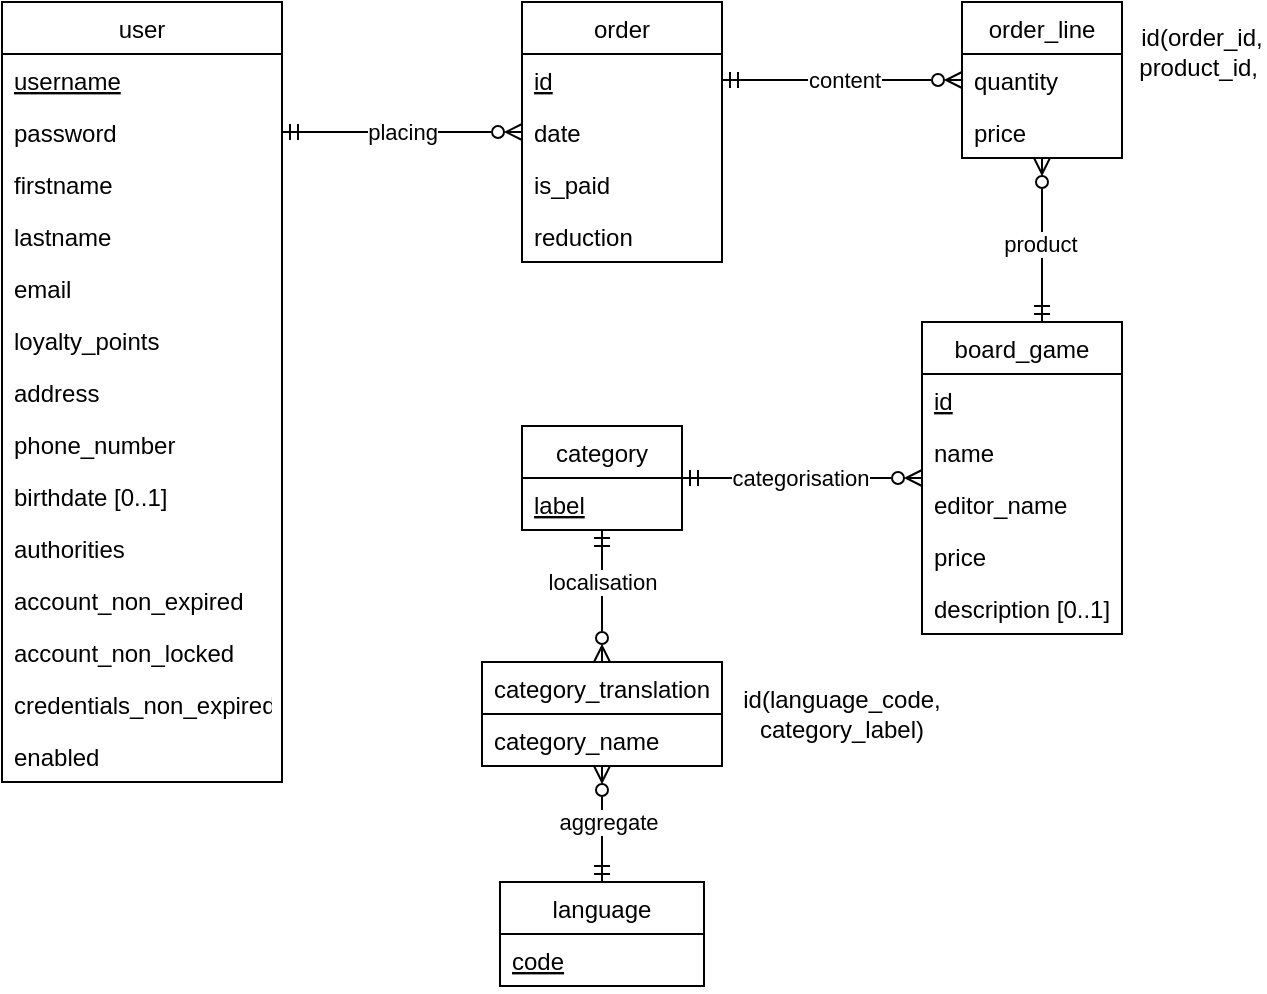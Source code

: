 <mxfile version="20.6.2" type="device"><diagram id="zey_FMIJD6SKHUZVYgNy" name="Page-1"><mxGraphModel dx="460" dy="826" grid="1" gridSize="10" guides="1" tooltips="1" connect="1" arrows="1" fold="1" page="1" pageScale="1" pageWidth="827" pageHeight="1169" math="0" shadow="0"><root><mxCell id="0"/><mxCell id="1" parent="0"/><mxCell id="2W7y8H5k14eIiRkPauuu-1" value="user" style="swimlane;fontStyle=0;childLayout=stackLayout;horizontal=1;startSize=26;fillColor=none;horizontalStack=0;resizeParent=1;resizeParentMax=0;resizeLast=0;collapsible=1;marginBottom=0;" parent="1" vertex="1"><mxGeometry x="40" y="80" width="140" height="390" as="geometry"/></mxCell><mxCell id="JCXwG9GxMHkhqARrKsxi-1" value="username" style="text;strokeColor=none;fillColor=none;align=left;verticalAlign=top;spacingLeft=4;spacingRight=4;overflow=hidden;rotatable=0;points=[[0,0.5],[1,0.5]];portConstraint=eastwest;fontStyle=4" parent="2W7y8H5k14eIiRkPauuu-1" vertex="1"><mxGeometry y="26" width="140" height="26" as="geometry"/></mxCell><mxCell id="2W7y8H5k14eIiRkPauuu-26" value="password" style="text;strokeColor=none;fillColor=none;align=left;verticalAlign=top;spacingLeft=4;spacingRight=4;overflow=hidden;rotatable=0;points=[[0,0.5],[1,0.5]];portConstraint=eastwest;" parent="2W7y8H5k14eIiRkPauuu-1" vertex="1"><mxGeometry y="52" width="140" height="26" as="geometry"/></mxCell><mxCell id="2W7y8H5k14eIiRkPauuu-2" value="firstname" style="text;strokeColor=none;fillColor=none;align=left;verticalAlign=top;spacingLeft=4;spacingRight=4;overflow=hidden;rotatable=0;points=[[0,0.5],[1,0.5]];portConstraint=eastwest;" parent="2W7y8H5k14eIiRkPauuu-1" vertex="1"><mxGeometry y="78" width="140" height="26" as="geometry"/></mxCell><mxCell id="2W7y8H5k14eIiRkPauuu-3" value="lastname" style="text;strokeColor=none;fillColor=none;align=left;verticalAlign=top;spacingLeft=4;spacingRight=4;overflow=hidden;rotatable=0;points=[[0,0.5],[1,0.5]];portConstraint=eastwest;" parent="2W7y8H5k14eIiRkPauuu-1" vertex="1"><mxGeometry y="104" width="140" height="26" as="geometry"/></mxCell><mxCell id="2W7y8H5k14eIiRkPauuu-24" value="email" style="text;strokeColor=none;fillColor=none;align=left;verticalAlign=top;spacingLeft=4;spacingRight=4;overflow=hidden;rotatable=0;points=[[0,0.5],[1,0.5]];portConstraint=eastwest;" parent="2W7y8H5k14eIiRkPauuu-1" vertex="1"><mxGeometry y="130" width="140" height="26" as="geometry"/></mxCell><mxCell id="2W7y8H5k14eIiRkPauuu-13" value="loyalty_points" style="text;strokeColor=none;fillColor=none;align=left;verticalAlign=top;spacingLeft=4;spacingRight=4;overflow=hidden;rotatable=0;points=[[0,0.5],[1,0.5]];portConstraint=eastwest;" parent="2W7y8H5k14eIiRkPauuu-1" vertex="1"><mxGeometry y="156" width="140" height="26" as="geometry"/></mxCell><mxCell id="vpzRqu7BCFz-0dhfHBYO-3" value="address" style="text;strokeColor=none;fillColor=none;align=left;verticalAlign=top;spacingLeft=4;spacingRight=4;overflow=hidden;rotatable=0;points=[[0,0.5],[1,0.5]];portConstraint=eastwest;" parent="2W7y8H5k14eIiRkPauuu-1" vertex="1"><mxGeometry y="182" width="140" height="26" as="geometry"/></mxCell><mxCell id="2W7y8H5k14eIiRkPauuu-25" value="phone_number" style="text;strokeColor=none;fillColor=none;align=left;verticalAlign=top;spacingLeft=4;spacingRight=4;overflow=hidden;rotatable=0;points=[[0,0.5],[1,0.5]];portConstraint=eastwest;" parent="2W7y8H5k14eIiRkPauuu-1" vertex="1"><mxGeometry y="208" width="140" height="26" as="geometry"/></mxCell><mxCell id="KmPNBmoQ_pfhMq-qfslr-10" value="birthdate [0..1]" style="text;strokeColor=none;fillColor=none;align=left;verticalAlign=top;spacingLeft=4;spacingRight=4;overflow=hidden;rotatable=0;points=[[0,0.5],[1,0.5]];portConstraint=eastwest;" parent="2W7y8H5k14eIiRkPauuu-1" vertex="1"><mxGeometry y="234" width="140" height="26" as="geometry"/></mxCell><mxCell id="JCXwG9GxMHkhqARrKsxi-10" value="authorities" style="text;strokeColor=none;fillColor=none;align=left;verticalAlign=top;spacingLeft=4;spacingRight=4;overflow=hidden;rotatable=0;points=[[0,0.5],[1,0.5]];portConstraint=eastwest;" parent="2W7y8H5k14eIiRkPauuu-1" vertex="1"><mxGeometry y="260" width="140" height="26" as="geometry"/></mxCell><mxCell id="JCXwG9GxMHkhqARrKsxi-8" value="account_non_expired" style="text;strokeColor=none;fillColor=none;align=left;verticalAlign=top;spacingLeft=4;spacingRight=4;overflow=hidden;rotatable=0;points=[[0,0.5],[1,0.5]];portConstraint=eastwest;" parent="2W7y8H5k14eIiRkPauuu-1" vertex="1"><mxGeometry y="286" width="140" height="26" as="geometry"/></mxCell><mxCell id="JCXwG9GxMHkhqARrKsxi-9" value="account_non_locked" style="text;strokeColor=none;fillColor=none;align=left;verticalAlign=top;spacingLeft=4;spacingRight=4;overflow=hidden;rotatable=0;points=[[0,0.5],[1,0.5]];portConstraint=eastwest;" parent="2W7y8H5k14eIiRkPauuu-1" vertex="1"><mxGeometry y="312" width="140" height="26" as="geometry"/></mxCell><mxCell id="JCXwG9GxMHkhqARrKsxi-7" value="credentials_non_expired" style="text;strokeColor=none;fillColor=none;align=left;verticalAlign=top;spacingLeft=4;spacingRight=4;overflow=hidden;rotatable=0;points=[[0,0.5],[1,0.5]];portConstraint=eastwest;" parent="2W7y8H5k14eIiRkPauuu-1" vertex="1"><mxGeometry y="338" width="140" height="26" as="geometry"/></mxCell><mxCell id="JCXwG9GxMHkhqARrKsxi-6" value="enabled" style="text;strokeColor=none;fillColor=none;align=left;verticalAlign=top;spacingLeft=4;spacingRight=4;overflow=hidden;rotatable=0;points=[[0,0.5],[1,0.5]];portConstraint=eastwest;" parent="2W7y8H5k14eIiRkPauuu-1" vertex="1"><mxGeometry y="364" width="140" height="26" as="geometry"/></mxCell><mxCell id="KmPNBmoQ_pfhMq-qfslr-8" style="edgeStyle=orthogonalEdgeStyle;rounded=0;orthogonalLoop=1;jettySize=auto;html=1;startArrow=ERzeroToMany;startFill=0;endArrow=ERmandOne;endFill=0;" parent="1" source="2W7y8H5k14eIiRkPauuu-5" target="2W7y8H5k14eIiRkPauuu-9" edge="1"><mxGeometry relative="1" as="geometry"/></mxCell><mxCell id="KmPNBmoQ_pfhMq-qfslr-9" value="categorisation" style="edgeLabel;html=1;align=center;verticalAlign=middle;resizable=0;points=[];" parent="KmPNBmoQ_pfhMq-qfslr-8" vertex="1" connectable="0"><mxGeometry x="-0.127" relative="1" as="geometry"><mxPoint x="-9" as="offset"/></mxGeometry></mxCell><mxCell id="2W7y8H5k14eIiRkPauuu-5" value="board_game" style="swimlane;fontStyle=0;childLayout=stackLayout;horizontal=1;startSize=26;fillColor=none;horizontalStack=0;resizeParent=1;resizeParentMax=0;resizeLast=0;collapsible=1;marginBottom=0;" parent="1" vertex="1"><mxGeometry x="500" y="240" width="100" height="156" as="geometry"/></mxCell><mxCell id="2W7y8H5k14eIiRkPauuu-6" value="id" style="text;strokeColor=none;fillColor=none;align=left;verticalAlign=top;spacingLeft=4;spacingRight=4;overflow=hidden;rotatable=0;points=[[0,0.5],[1,0.5]];portConstraint=eastwest;fontStyle=4" parent="2W7y8H5k14eIiRkPauuu-5" vertex="1"><mxGeometry y="26" width="100" height="26" as="geometry"/></mxCell><mxCell id="2W7y8H5k14eIiRkPauuu-7" value="name" style="text;strokeColor=none;fillColor=none;align=left;verticalAlign=top;spacingLeft=4;spacingRight=4;overflow=hidden;rotatable=0;points=[[0,0.5],[1,0.5]];portConstraint=eastwest;" parent="2W7y8H5k14eIiRkPauuu-5" vertex="1"><mxGeometry y="52" width="100" height="26" as="geometry"/></mxCell><mxCell id="2W7y8H5k14eIiRkPauuu-8" value="editor_name" style="text;strokeColor=none;fillColor=none;align=left;verticalAlign=top;spacingLeft=4;spacingRight=4;overflow=hidden;rotatable=0;points=[[0,0.5],[1,0.5]];portConstraint=eastwest;" parent="2W7y8H5k14eIiRkPauuu-5" vertex="1"><mxGeometry y="78" width="100" height="26" as="geometry"/></mxCell><mxCell id="2W7y8H5k14eIiRkPauuu-16" value="price" style="text;strokeColor=none;fillColor=none;align=left;verticalAlign=top;spacingLeft=4;spacingRight=4;overflow=hidden;rotatable=0;points=[[0,0.5],[1,0.5]];portConstraint=eastwest;" parent="2W7y8H5k14eIiRkPauuu-5" vertex="1"><mxGeometry y="104" width="100" height="26" as="geometry"/></mxCell><mxCell id="2W7y8H5k14eIiRkPauuu-23" value="description [0..1]" style="text;strokeColor=none;fillColor=none;align=left;verticalAlign=top;spacingLeft=4;spacingRight=4;overflow=hidden;rotatable=0;points=[[0,0.5],[1,0.5]];portConstraint=eastwest;" parent="2W7y8H5k14eIiRkPauuu-5" vertex="1"><mxGeometry y="130" width="100" height="26" as="geometry"/></mxCell><mxCell id="2W7y8H5k14eIiRkPauuu-9" value="category" style="swimlane;fontStyle=0;childLayout=stackLayout;horizontal=1;startSize=26;fillColor=none;horizontalStack=0;resizeParent=1;resizeParentMax=0;resizeLast=0;collapsible=1;marginBottom=0;" parent="1" vertex="1"><mxGeometry x="300" y="292" width="80" height="52" as="geometry"/></mxCell><mxCell id="2W7y8H5k14eIiRkPauuu-10" value="label" style="text;strokeColor=none;fillColor=none;align=left;verticalAlign=top;spacingLeft=4;spacingRight=4;overflow=hidden;rotatable=0;points=[[0,0.5],[1,0.5]];portConstraint=eastwest;fontStyle=4" parent="2W7y8H5k14eIiRkPauuu-9" vertex="1"><mxGeometry y="26" width="80" height="26" as="geometry"/></mxCell><mxCell id="2W7y8H5k14eIiRkPauuu-34" value="order" style="swimlane;fontStyle=0;childLayout=stackLayout;horizontal=1;startSize=26;fillColor=none;horizontalStack=0;resizeParent=1;resizeParentMax=0;resizeLast=0;collapsible=1;marginBottom=0;" parent="1" vertex="1"><mxGeometry x="300" y="80" width="100" height="130" as="geometry"/></mxCell><mxCell id="2W7y8H5k14eIiRkPauuu-35" value="id&#10;" style="text;strokeColor=none;fillColor=none;align=left;verticalAlign=top;spacingLeft=4;spacingRight=4;overflow=hidden;rotatable=0;points=[[0,0.5],[1,0.5]];portConstraint=eastwest;fontStyle=4" parent="2W7y8H5k14eIiRkPauuu-34" vertex="1"><mxGeometry y="26" width="100" height="26" as="geometry"/></mxCell><mxCell id="JCXwG9GxMHkhqARrKsxi-2" value="date" style="text;strokeColor=none;fillColor=none;align=left;verticalAlign=top;spacingLeft=4;spacingRight=4;overflow=hidden;rotatable=0;points=[[0,0.5],[1,0.5]];portConstraint=eastwest;fontStyle=0" parent="2W7y8H5k14eIiRkPauuu-34" vertex="1"><mxGeometry y="52" width="100" height="26" as="geometry"/></mxCell><mxCell id="vpzRqu7BCFz-0dhfHBYO-5" value="is_paid" style="text;strokeColor=none;fillColor=none;align=left;verticalAlign=top;spacingLeft=4;spacingRight=4;overflow=hidden;rotatable=0;points=[[0,0.5],[1,0.5]];portConstraint=eastwest;fontStyle=0" parent="2W7y8H5k14eIiRkPauuu-34" vertex="1"><mxGeometry y="78" width="100" height="26" as="geometry"/></mxCell><mxCell id="vpzRqu7BCFz-0dhfHBYO-6" value="reduction" style="text;strokeColor=none;fillColor=none;align=left;verticalAlign=top;spacingLeft=4;spacingRight=4;overflow=hidden;rotatable=0;points=[[0,0.5],[1,0.5]];portConstraint=eastwest;fontStyle=0" parent="2W7y8H5k14eIiRkPauuu-34" vertex="1"><mxGeometry y="104" width="100" height="26" as="geometry"/></mxCell><mxCell id="2W7y8H5k14eIiRkPauuu-38" style="edgeStyle=orthogonalEdgeStyle;rounded=0;orthogonalLoop=1;jettySize=auto;html=1;startArrow=ERmandOne;startFill=0;endArrow=ERzeroToMany;endFill=0;" parent="1" source="2W7y8H5k14eIiRkPauuu-1" target="2W7y8H5k14eIiRkPauuu-34" edge="1"><mxGeometry relative="1" as="geometry"><mxPoint x="250" y="300.66" as="sourcePoint"/><mxPoint x="370" y="300.66" as="targetPoint"/><Array as="points"><mxPoint x="220" y="145"/><mxPoint x="220" y="145"/></Array></mxGeometry></mxCell><mxCell id="2W7y8H5k14eIiRkPauuu-45" value="placing" style="edgeLabel;html=1;align=center;verticalAlign=middle;resizable=0;points=[];" parent="2W7y8H5k14eIiRkPauuu-38" vertex="1" connectable="0"><mxGeometry x="-0.2" y="3" relative="1" as="geometry"><mxPoint x="12" y="3" as="offset"/></mxGeometry></mxCell><mxCell id="2W7y8H5k14eIiRkPauuu-39" style="edgeStyle=orthogonalEdgeStyle;rounded=0;orthogonalLoop=1;jettySize=auto;html=1;startArrow=ERzeroToMany;startFill=0;endArrow=ERmandOne;endFill=0;" parent="1" source="sCGBVzzF9nKlfEP6-WXJ-2" target="2W7y8H5k14eIiRkPauuu-34" edge="1"><mxGeometry relative="1" as="geometry"><mxPoint x="430" y="120" as="targetPoint"/><Array as="points"><mxPoint x="430" y="119"/><mxPoint x="430" y="119"/></Array></mxGeometry></mxCell><mxCell id="2W7y8H5k14eIiRkPauuu-41" value="content" style="edgeLabel;html=1;align=center;verticalAlign=middle;resizable=0;points=[];" parent="2W7y8H5k14eIiRkPauuu-39" vertex="1" connectable="0"><mxGeometry x="0.143" relative="1" as="geometry"><mxPoint x="9" as="offset"/></mxGeometry></mxCell><mxCell id="sCGBVzzF9nKlfEP6-WXJ-2" value="order_line" style="swimlane;fontStyle=0;childLayout=stackLayout;horizontal=1;startSize=26;fillColor=none;horizontalStack=0;resizeParent=1;resizeParentMax=0;resizeLast=0;collapsible=1;marginBottom=0;" parent="1" vertex="1"><mxGeometry x="520" y="80" width="80" height="78" as="geometry"/></mxCell><mxCell id="sCGBVzzF9nKlfEP6-WXJ-3" value="quantity" style="text;strokeColor=none;fillColor=none;align=left;verticalAlign=top;spacingLeft=4;spacingRight=4;overflow=hidden;rotatable=0;points=[[0,0.5],[1,0.5]];portConstraint=eastwest;fontStyle=0" parent="sCGBVzzF9nKlfEP6-WXJ-2" vertex="1"><mxGeometry y="26" width="80" height="26" as="geometry"/></mxCell><mxCell id="sCGBVzzF9nKlfEP6-WXJ-5" value="price" style="text;strokeColor=none;fillColor=none;align=left;verticalAlign=top;spacingLeft=4;spacingRight=4;overflow=hidden;rotatable=0;points=[[0,0.5],[1,0.5]];portConstraint=eastwest;fontStyle=0" parent="sCGBVzzF9nKlfEP6-WXJ-2" vertex="1"><mxGeometry y="52" width="80" height="26" as="geometry"/></mxCell><mxCell id="sCGBVzzF9nKlfEP6-WXJ-6" style="edgeStyle=orthogonalEdgeStyle;rounded=0;orthogonalLoop=1;jettySize=auto;html=1;endArrow=ERmandOne;endFill=0;startArrow=ERzeroToMany;startFill=0;" parent="1" source="sCGBVzzF9nKlfEP6-WXJ-2" target="2W7y8H5k14eIiRkPauuu-5" edge="1"><mxGeometry relative="1" as="geometry"><Array as="points"><mxPoint x="560" y="230"/><mxPoint x="560" y="230"/></Array></mxGeometry></mxCell><mxCell id="sCGBVzzF9nKlfEP6-WXJ-8" value="product" style="edgeLabel;html=1;align=center;verticalAlign=middle;resizable=0;points=[];" parent="sCGBVzzF9nKlfEP6-WXJ-6" vertex="1" connectable="0"><mxGeometry x="0.05" y="-1" relative="1" as="geometry"><mxPoint as="offset"/></mxGeometry></mxCell><mxCell id="gRE4ohLHNwIAt8MkQKer-2" value="category_translation" style="swimlane;fontStyle=0;childLayout=stackLayout;horizontal=1;startSize=26;fillColor=none;horizontalStack=0;resizeParent=1;resizeParentMax=0;resizeLast=0;collapsible=1;marginBottom=0;" parent="1" vertex="1"><mxGeometry x="280" y="410" width="120" height="52" as="geometry"/></mxCell><mxCell id="gRE4ohLHNwIAt8MkQKer-4" value="category_name" style="text;strokeColor=none;fillColor=none;align=left;verticalAlign=top;spacingLeft=4;spacingRight=4;overflow=hidden;rotatable=0;points=[[0,0.5],[1,0.5]];portConstraint=eastwest;fontStyle=0" parent="gRE4ohLHNwIAt8MkQKer-2" vertex="1"><mxGeometry y="26" width="120" height="26" as="geometry"/></mxCell><mxCell id="gRE4ohLHNwIAt8MkQKer-5" value="language" style="swimlane;fontStyle=0;childLayout=stackLayout;horizontal=1;startSize=26;fillColor=none;horizontalStack=0;resizeParent=1;resizeParentMax=0;resizeLast=0;collapsible=1;marginBottom=0;" parent="1" vertex="1"><mxGeometry x="289" y="520" width="102" height="52" as="geometry"/></mxCell><mxCell id="gRE4ohLHNwIAt8MkQKer-6" value="code" style="text;strokeColor=none;fillColor=none;align=left;verticalAlign=top;spacingLeft=4;spacingRight=4;overflow=hidden;rotatable=0;points=[[0,0.5],[1,0.5]];portConstraint=eastwest;fontStyle=4" parent="gRE4ohLHNwIAt8MkQKer-5" vertex="1"><mxGeometry y="26" width="102" height="26" as="geometry"/></mxCell><mxCell id="gRE4ohLHNwIAt8MkQKer-8" style="edgeStyle=orthogonalEdgeStyle;rounded=0;orthogonalLoop=1;jettySize=auto;html=1;endArrow=ERmandOne;endFill=0;startArrow=ERzeroToMany;startFill=0;" parent="1" source="gRE4ohLHNwIAt8MkQKer-2" target="2W7y8H5k14eIiRkPauuu-9" edge="1"><mxGeometry relative="1" as="geometry"><mxPoint x="457.0" y="649" as="sourcePoint"/><mxPoint x="514" y="809" as="targetPoint"/><Array as="points"><mxPoint x="340" y="380"/><mxPoint x="340" y="380"/></Array></mxGeometry></mxCell><mxCell id="gRE4ohLHNwIAt8MkQKer-9" value="localisation" style="edgeLabel;html=1;align=center;verticalAlign=middle;resizable=0;points=[];" parent="gRE4ohLHNwIAt8MkQKer-8" vertex="1" connectable="0"><mxGeometry x="0.262" y="-4" relative="1" as="geometry"><mxPoint x="-4" y="1" as="offset"/></mxGeometry></mxCell><mxCell id="gRE4ohLHNwIAt8MkQKer-12" style="edgeStyle=orthogonalEdgeStyle;rounded=0;orthogonalLoop=1;jettySize=auto;html=1;endArrow=ERzeroToMany;endFill=0;startArrow=ERmandOne;startFill=0;" parent="1" source="gRE4ohLHNwIAt8MkQKer-5" target="gRE4ohLHNwIAt8MkQKer-2" edge="1"><mxGeometry relative="1" as="geometry"><mxPoint x="263" y="677" as="sourcePoint"/><mxPoint x="351" y="649" as="targetPoint"/><Array as="points"/></mxGeometry></mxCell><mxCell id="gRE4ohLHNwIAt8MkQKer-13" value="aggregate" style="edgeLabel;html=1;align=center;verticalAlign=middle;resizable=0;points=[];" parent="gRE4ohLHNwIAt8MkQKer-12" vertex="1" connectable="0"><mxGeometry x="0.262" y="-4" relative="1" as="geometry"><mxPoint x="-1" y="6" as="offset"/></mxGeometry></mxCell><mxCell id="JCXwG9GxMHkhqARrKsxi-4" value="id(order_id, product_id,&amp;nbsp;" style="text;html=1;strokeColor=none;fillColor=none;align=center;verticalAlign=middle;whiteSpace=wrap;rounded=0;" parent="1" vertex="1"><mxGeometry x="610" y="90" width="60" height="30" as="geometry"/></mxCell><mxCell id="JCXwG9GxMHkhqARrKsxi-11" value="id(language_code, category_label)" style="text;html=1;strokeColor=none;fillColor=none;align=center;verticalAlign=middle;whiteSpace=wrap;rounded=0;" parent="1" vertex="1"><mxGeometry x="430" y="421" width="60" height="30" as="geometry"/></mxCell></root></mxGraphModel></diagram></mxfile>